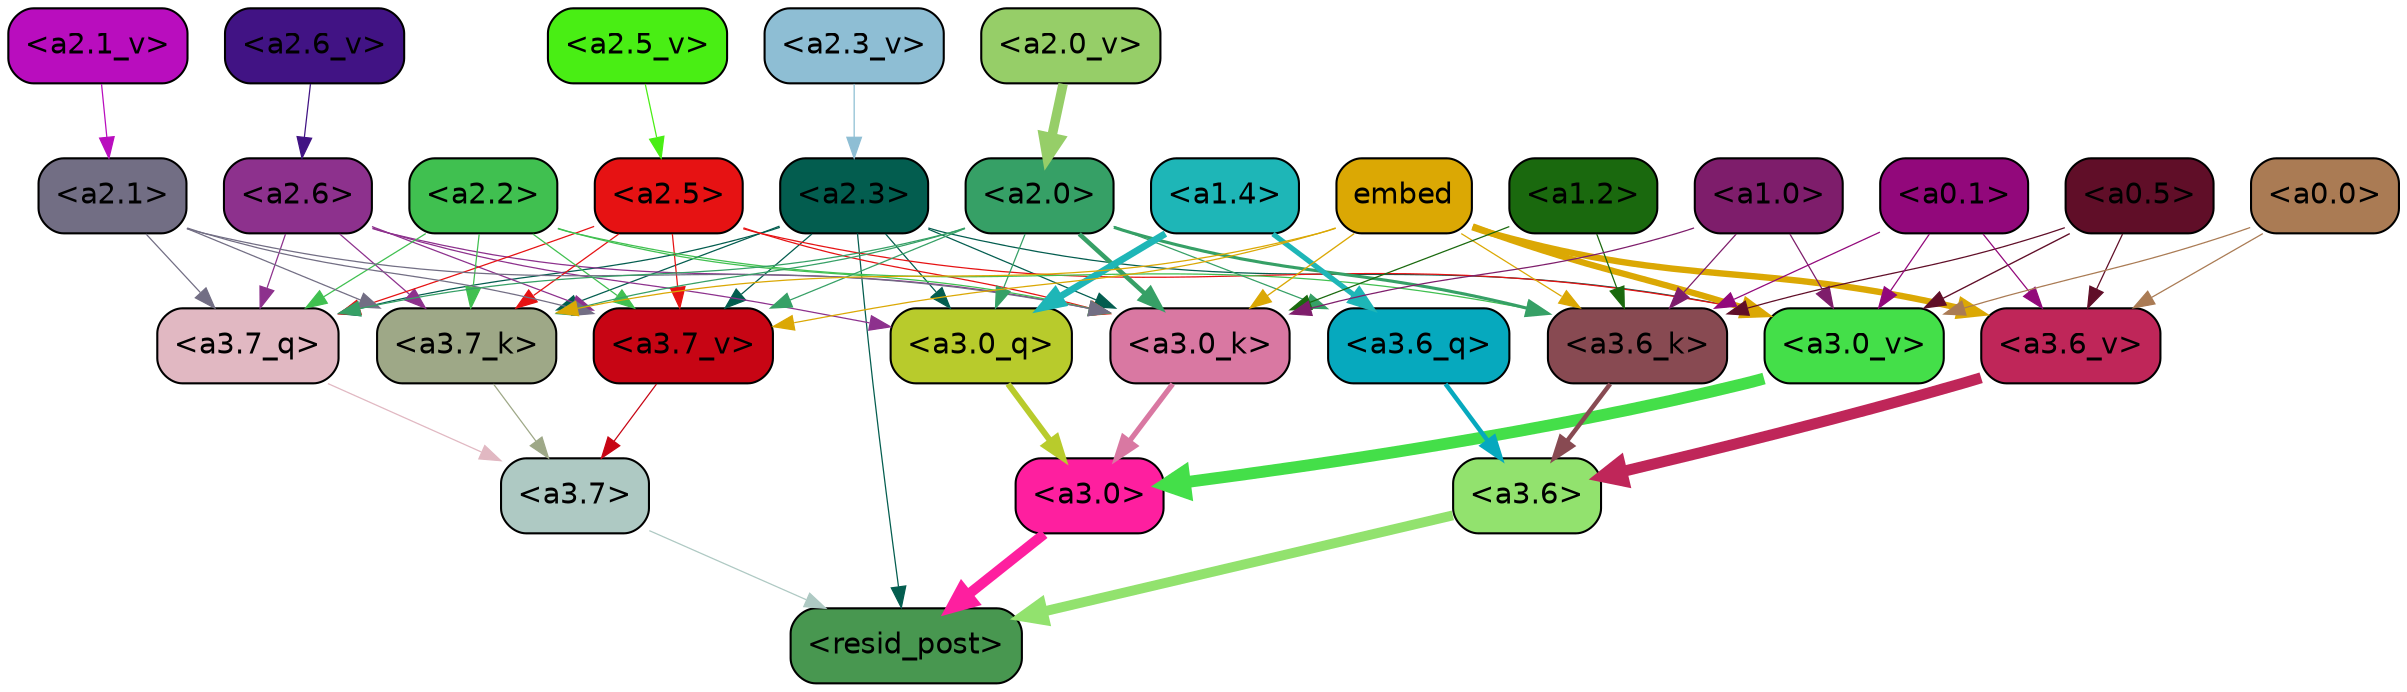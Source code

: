 strict digraph "" {
	graph [bgcolor=transparent,
		layout=dot,
		overlap=false,
		splines=true
	];
	"<a3.7>"	[color=black,
		fillcolor="#aec9c3",
		fontname=Helvetica,
		shape=box,
		style="filled, rounded"];
	"<resid_post>"	[color=black,
		fillcolor="#489750",
		fontname=Helvetica,
		shape=box,
		style="filled, rounded"];
	"<a3.7>" -> "<resid_post>"	[color="#aec9c3",
		penwidth=0.6];
	"<a3.6>"	[color=black,
		fillcolor="#92e26e",
		fontname=Helvetica,
		shape=box,
		style="filled, rounded"];
	"<a3.6>" -> "<resid_post>"	[color="#92e26e",
		penwidth=4.7534414529800415];
	"<a3.0>"	[color=black,
		fillcolor="#fe1f9f",
		fontname=Helvetica,
		shape=box,
		style="filled, rounded"];
	"<a3.0>" -> "<resid_post>"	[color="#fe1f9f",
		penwidth=4.898576855659485];
	"<a2.3>"	[color=black,
		fillcolor="#035d4f",
		fontname=Helvetica,
		shape=box,
		style="filled, rounded"];
	"<a2.3>" -> "<resid_post>"	[color="#035d4f",
		penwidth=0.6];
	"<a3.7_q>"	[color=black,
		fillcolor="#e1b8c2",
		fontname=Helvetica,
		shape=box,
		style="filled, rounded"];
	"<a2.3>" -> "<a3.7_q>"	[color="#035d4f",
		penwidth=0.6];
	"<a3.0_q>"	[color=black,
		fillcolor="#b8cb2c",
		fontname=Helvetica,
		shape=box,
		style="filled, rounded"];
	"<a2.3>" -> "<a3.0_q>"	[color="#035d4f",
		penwidth=0.6];
	"<a3.7_k>"	[color=black,
		fillcolor="#9ea887",
		fontname=Helvetica,
		shape=box,
		style="filled, rounded"];
	"<a2.3>" -> "<a3.7_k>"	[color="#035d4f",
		penwidth=0.6];
	"<a3.0_k>"	[color=black,
		fillcolor="#d978a2",
		fontname=Helvetica,
		shape=box,
		style="filled, rounded"];
	"<a2.3>" -> "<a3.0_k>"	[color="#035d4f",
		penwidth=0.6];
	"<a3.7_v>"	[color=black,
		fillcolor="#c70514",
		fontname=Helvetica,
		shape=box,
		style="filled, rounded"];
	"<a2.3>" -> "<a3.7_v>"	[color="#035d4f",
		penwidth=0.6];
	"<a3.0_v>"	[color=black,
		fillcolor="#44df49",
		fontname=Helvetica,
		shape=box,
		style="filled, rounded"];
	"<a2.3>" -> "<a3.0_v>"	[color="#035d4f",
		penwidth=0.6];
	"<a3.7_q>" -> "<a3.7>"	[color="#e1b8c2",
		penwidth=0.6];
	"<a3.6_q>"	[color=black,
		fillcolor="#06a9be",
		fontname=Helvetica,
		shape=box,
		style="filled, rounded"];
	"<a3.6_q>" -> "<a3.6>"	[color="#06a9be",
		penwidth=2.160832464694977];
	"<a3.0_q>" -> "<a3.0>"	[color="#b8cb2c",
		penwidth=2.870753765106201];
	"<a3.7_k>" -> "<a3.7>"	[color="#9ea887",
		penwidth=0.6];
	"<a3.6_k>"	[color=black,
		fillcolor="#884a52",
		fontname=Helvetica,
		shape=box,
		style="filled, rounded"];
	"<a3.6_k>" -> "<a3.6>"	[color="#884a52",
		penwidth=2.13908451795578];
	"<a3.0_k>" -> "<a3.0>"	[color="#d978a2",
		penwidth=2.520303964614868];
	"<a3.7_v>" -> "<a3.7>"	[color="#c70514",
		penwidth=0.6];
	"<a3.6_v>"	[color=black,
		fillcolor="#bf2659",
		fontname=Helvetica,
		shape=box,
		style="filled, rounded"];
	"<a3.6_v>" -> "<a3.6>"	[color="#bf2659",
		penwidth=5.297133803367615];
	"<a3.0_v>" -> "<a3.0>"	[color="#44df49",
		penwidth=5.680712580680847];
	"<a2.6>"	[color=black,
		fillcolor="#8d318d",
		fontname=Helvetica,
		shape=box,
		style="filled, rounded"];
	"<a2.6>" -> "<a3.7_q>"	[color="#8d318d",
		penwidth=0.6];
	"<a2.6>" -> "<a3.0_q>"	[color="#8d318d",
		penwidth=0.6];
	"<a2.6>" -> "<a3.7_k>"	[color="#8d318d",
		penwidth=0.6];
	"<a2.6>" -> "<a3.0_k>"	[color="#8d318d",
		penwidth=0.6];
	"<a2.6>" -> "<a3.7_v>"	[color="#8d318d",
		penwidth=0.6];
	"<a2.5>"	[color=black,
		fillcolor="#e61213",
		fontname=Helvetica,
		shape=box,
		style="filled, rounded"];
	"<a2.5>" -> "<a3.7_q>"	[color="#e61213",
		penwidth=0.6];
	"<a2.5>" -> "<a3.7_k>"	[color="#e61213",
		penwidth=0.6];
	"<a2.5>" -> "<a3.0_k>"	[color="#e61213",
		penwidth=0.6];
	"<a2.5>" -> "<a3.7_v>"	[color="#e61213",
		penwidth=0.6];
	"<a2.5>" -> "<a3.0_v>"	[color="#e61213",
		penwidth=0.6];
	"<a2.2>"	[color=black,
		fillcolor="#40c050",
		fontname=Helvetica,
		shape=box,
		style="filled, rounded"];
	"<a2.2>" -> "<a3.7_q>"	[color="#40c050",
		penwidth=0.6];
	"<a2.2>" -> "<a3.7_k>"	[color="#40c050",
		penwidth=0.6];
	"<a2.2>" -> "<a3.6_k>"	[color="#40c050",
		penwidth=0.6];
	"<a2.2>" -> "<a3.0_k>"	[color="#40c050",
		penwidth=0.6];
	"<a2.2>" -> "<a3.7_v>"	[color="#40c050",
		penwidth=0.6];
	"<a2.1>"	[color=black,
		fillcolor="#726e84",
		fontname=Helvetica,
		shape=box,
		style="filled, rounded"];
	"<a2.1>" -> "<a3.7_q>"	[color="#726e84",
		penwidth=0.6];
	"<a2.1>" -> "<a3.7_k>"	[color="#726e84",
		penwidth=0.6];
	"<a2.1>" -> "<a3.0_k>"	[color="#726e84",
		penwidth=0.6];
	"<a2.1>" -> "<a3.7_v>"	[color="#726e84",
		penwidth=0.6];
	"<a2.0>"	[color=black,
		fillcolor="#36a066",
		fontname=Helvetica,
		shape=box,
		style="filled, rounded"];
	"<a2.0>" -> "<a3.7_q>"	[color="#36a066",
		penwidth=0.6];
	"<a2.0>" -> "<a3.6_q>"	[color="#36a066",
		penwidth=0.6];
	"<a2.0>" -> "<a3.0_q>"	[color="#36a066",
		penwidth=0.6];
	"<a2.0>" -> "<a3.7_k>"	[color="#36a066",
		penwidth=0.6];
	"<a2.0>" -> "<a3.6_k>"	[color="#36a066",
		penwidth=1.4957321882247925];
	"<a2.0>" -> "<a3.0_k>"	[color="#36a066",
		penwidth=2.18752121925354];
	"<a2.0>" -> "<a3.7_v>"	[color="#36a066",
		penwidth=0.6];
	"<a1.4>"	[color=black,
		fillcolor="#1eb6b7",
		fontname=Helvetica,
		shape=box,
		style="filled, rounded"];
	"<a1.4>" -> "<a3.6_q>"	[color="#1eb6b7",
		penwidth=2.4829938411712646];
	"<a1.4>" -> "<a3.0_q>"	[color="#1eb6b7",
		penwidth=3.299744725227356];
	embed	[color=black,
		fillcolor="#dba804",
		fontname=Helvetica,
		shape=box,
		style="filled, rounded"];
	embed -> "<a3.7_k>"	[color="#dba804",
		penwidth=0.6];
	embed -> "<a3.6_k>"	[color="#dba804",
		penwidth=0.6];
	embed -> "<a3.0_k>"	[color="#dba804",
		penwidth=0.6394047290086746];
	embed -> "<a3.7_v>"	[color="#dba804",
		penwidth=0.6];
	embed -> "<a3.6_v>"	[color="#dba804",
		penwidth=3.067279100418091];
	embed -> "<a3.0_v>"	[color="#dba804",
		penwidth=3.0212591886520386];
	"<a1.2>"	[color=black,
		fillcolor="#1a690e",
		fontname=Helvetica,
		shape=box,
		style="filled, rounded"];
	"<a1.2>" -> "<a3.6_k>"	[color="#1a690e",
		penwidth=0.6];
	"<a1.2>" -> "<a3.0_k>"	[color="#1a690e",
		penwidth=0.6];
	"<a1.0>"	[color=black,
		fillcolor="#7e1d6b",
		fontname=Helvetica,
		shape=box,
		style="filled, rounded"];
	"<a1.0>" -> "<a3.6_k>"	[color="#7e1d6b",
		penwidth=0.6];
	"<a1.0>" -> "<a3.0_k>"	[color="#7e1d6b",
		penwidth=0.6];
	"<a1.0>" -> "<a3.0_v>"	[color="#7e1d6b",
		penwidth=0.6];
	"<a0.5>"	[color=black,
		fillcolor="#600e28",
		fontname=Helvetica,
		shape=box,
		style="filled, rounded"];
	"<a0.5>" -> "<a3.6_k>"	[color="#600e28",
		penwidth=0.6];
	"<a0.5>" -> "<a3.6_v>"	[color="#600e28",
		penwidth=0.6];
	"<a0.5>" -> "<a3.0_v>"	[color="#600e28",
		penwidth=0.648682102560997];
	"<a0.1>"	[color=black,
		fillcolor="#92087b",
		fontname=Helvetica,
		shape=box,
		style="filled, rounded"];
	"<a0.1>" -> "<a3.6_k>"	[color="#92087b",
		penwidth=0.6];
	"<a0.1>" -> "<a3.6_v>"	[color="#92087b",
		penwidth=0.6];
	"<a0.1>" -> "<a3.0_v>"	[color="#92087b",
		penwidth=0.6];
	"<a0.0>"	[color=black,
		fillcolor="#aa7b54",
		fontname=Helvetica,
		shape=box,
		style="filled, rounded"];
	"<a0.0>" -> "<a3.6_v>"	[color="#aa7b54",
		penwidth=0.6];
	"<a0.0>" -> "<a3.0_v>"	[color="#aa7b54",
		penwidth=0.6];
	"<a2.6_v>"	[color=black,
		fillcolor="#411384",
		fontname=Helvetica,
		shape=box,
		style="filled, rounded"];
	"<a2.6_v>" -> "<a2.6>"	[color="#411384",
		penwidth=0.6];
	"<a2.5_v>"	[color=black,
		fillcolor="#49ee14",
		fontname=Helvetica,
		shape=box,
		style="filled, rounded"];
	"<a2.5_v>" -> "<a2.5>"	[color="#49ee14",
		penwidth=0.6];
	"<a2.3_v>"	[color=black,
		fillcolor="#8ebed4",
		fontname=Helvetica,
		shape=box,
		style="filled, rounded"];
	"<a2.3_v>" -> "<a2.3>"	[color="#8ebed4",
		penwidth=0.6];
	"<a2.1_v>"	[color=black,
		fillcolor="#b90dbe",
		fontname=Helvetica,
		shape=box,
		style="filled, rounded"];
	"<a2.1_v>" -> "<a2.1>"	[color="#b90dbe",
		penwidth=0.6];
	"<a2.0_v>"	[color=black,
		fillcolor="#96ce68",
		fontname=Helvetica,
		shape=box,
		style="filled, rounded"];
	"<a2.0_v>" -> "<a2.0>"	[color="#96ce68",
		penwidth=4.5695202350616455];
}
